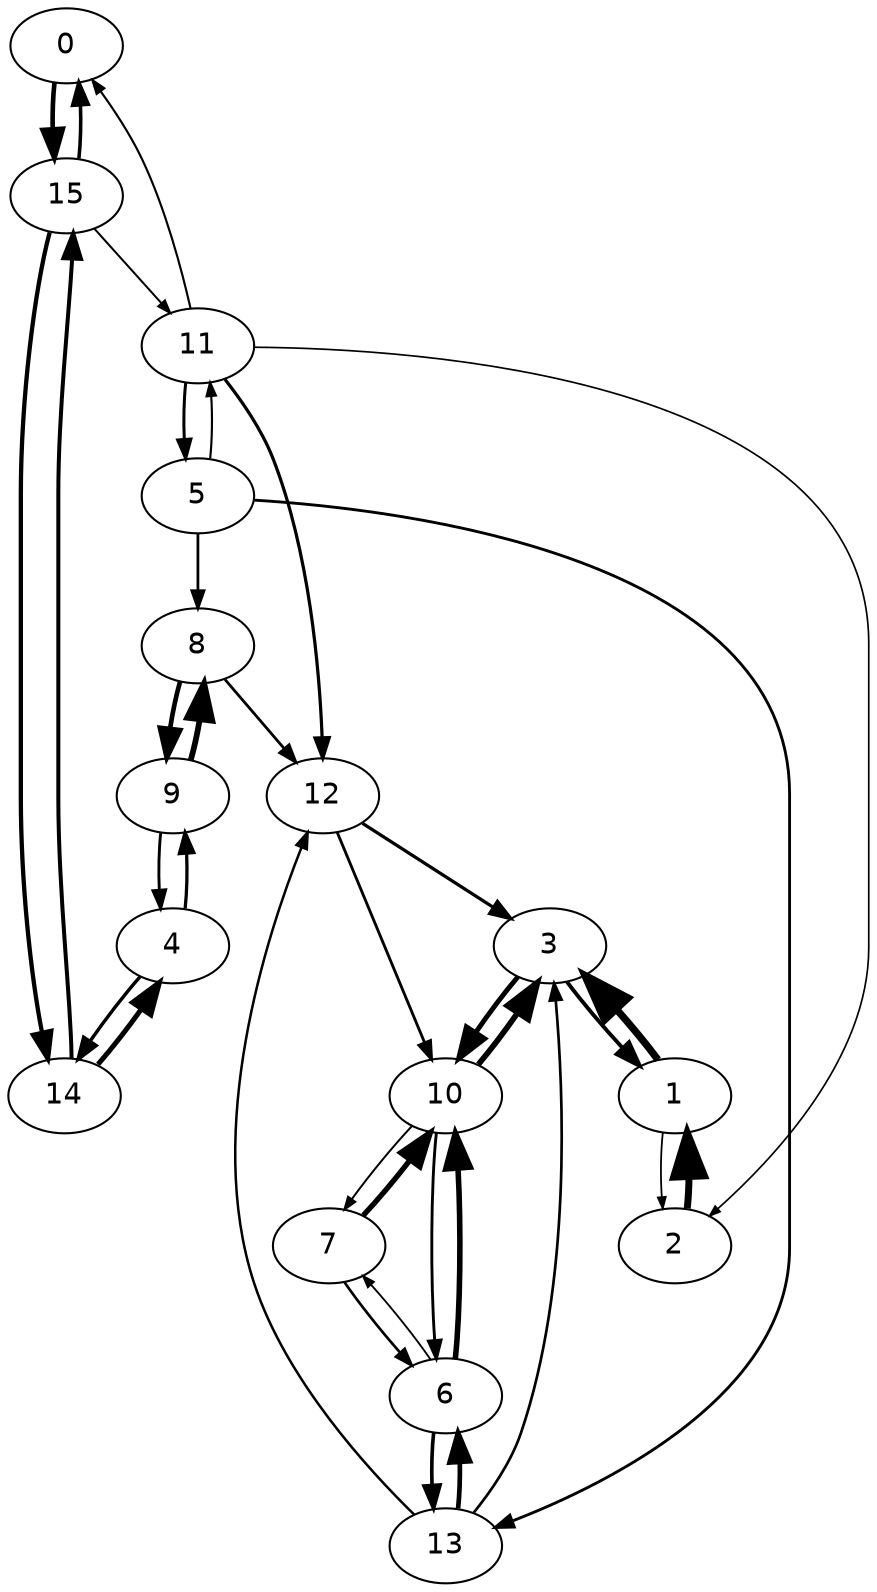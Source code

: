 digraph "" {
	node [fontname=Helvetica];
	0 -> 15	[arrowsize=1.3991760767016477,
		penwidth=2.222220827702617];
	15 -> 0	[arrowsize=1.0740668749439295,
		penwidth=1.705870919028594];
	15 -> 14	[arrowsize=1.297705537506634,
		penwidth=2.0610617360399486];
	15 -> 11	[arrowsize=0.611995113107134,
		penwidth=0.9719922384642716];
	1 -> 2	[arrowsize=0.5426062184095063,
		penwidth=0.8617863468856864];
	1 -> 3	[arrowsize=2.21,
		penwidth=3.5100000000000002];
	2 -> 1	[arrowsize=2.1146391341894506,
		penwidth=3.3585445072420685];
	3 -> 1	[arrowsize=1.183042198575793,
		penwidth=1.8789493742086127];
	3 -> 10	[arrowsize=1.492187766866205,
		penwidth=2.369945276787502];
	10 -> 3	[arrowsize=1.7231649177429345,
		penwidth=2.7367913399446606];
	10 -> 6	[arrowsize=0.873503171423682,
		penwidth=1.387328566378789];
	10 -> 7	[arrowsize=0.6038041407843303,
		penwidth=0.9589830471280542];
	4 -> 9	[arrowsize=0.9917109144236743,
		penwidth=1.5750702758493653];
	4 -> 14	[arrowsize=1.036165804559051,
		penwidth=1.645675101358493];
	9 -> 4	[arrowsize=0.8753526459885942,
		penwidth=1.3902659671583555];
	9 -> 8	[arrowsize=1.7421562524363772,
		penwidth=2.7669540479871872];
	14 -> 15	[arrowsize=1.211487310886151,
		penwidth=1.9241269055250634];
	14 -> 4	[arrowsize=1.518337130616908,
		penwidth=2.4114766192150894];
	5 -> 8	[arrowsize=0.8349358327170524,
		penwidth=1.3260745578447304];
	5 -> 11	[arrowsize=0.6486192963093256,
		penwidth=1.0301600588442232];
	5 -> 13	[arrowsize=0.8715091477207996,
		penwidth=1.3841615875565643];
	8 -> 9	[arrowsize=1.408456020692133,
		penwidth=2.236959562275741];
	8 -> 12	[arrowsize=0.843878845902423,
		penwidth=1.3402781670214954];
	11 -> 0	[arrowsize=0.6512819647022045,
		penwidth=1.0343890027623248];
	11 -> 2	[arrowsize=0.51,
		penwidth=0.81];
	11 -> 5	[arrowsize=0.9109963906240253,
		penwidth=1.4468766204028638];
	11 -> 12	[arrowsize=0.9768448981117475,
		penwidth=1.5514595440598344];
	13 -> 3	[arrowsize=0.8142715808318554,
		penwidth=1.2932548636741235];
	13 -> 6	[arrowsize=1.4150710737180143,
		penwidth=2.247465822963905];
	13 -> 12	[arrowsize=0.7623422834095485,
		penwidth=1.210778920709283];
	6 -> 10	[arrowsize=1.6851057194822945,
		penwidth=2.6763443780012914];
	6 -> 13	[arrowsize=1.1043005493465736,
		penwidth=1.7538891077857348];
	6 -> 7	[arrowsize=0.5566371675997541,
		penwidth=0.8840707955996095];
	7 -> 10	[arrowsize=1.6254308391679257,
		penwidth=2.581566626913765];
	7 -> 6	[arrowsize=0.8119672979819258,
		penwidth=1.2895951203242353];
	12 -> 3	[arrowsize=0.9905376649410537,
		penwidth=1.5732068796122618];
	12 -> 10	[arrowsize=0.8611695087583754,
		penwidth=1.367739808028008];
}
